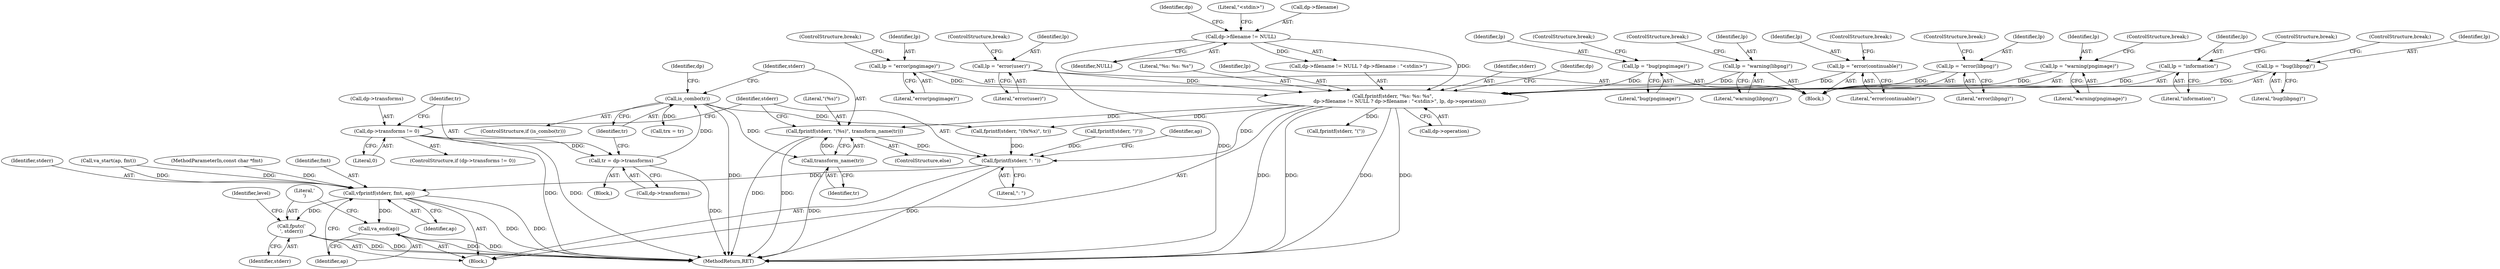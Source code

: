 digraph "0_Android_9d4853418ab2f754c2b63e091c29c5529b8b86ca_22@API" {
"1000276" [label="(Call,fprintf(stderr, \"(%s)\", transform_name(tr)))"];
"1000182" [label="(Call,fprintf(stderr, \"%s: %s: %s\",\n         dp->filename != NULL ? dp->filename : \"<stdin>\", lp, dp->operation))"];
"1000186" [label="(Call,dp->filename != NULL)"];
"1000158" [label="(Call,lp = \"bug(libpng)\")"];
"1000163" [label="(Call,lp = \"error(pngimage)\")"];
"1000168" [label="(Call,lp = \"error(user)\")"];
"1000178" [label="(Call,lp = \"bug(pngimage)\")"];
"1000138" [label="(Call,lp = \"warning(libpng)\")"];
"1000148" [label="(Call,lp = \"error(continuable)\")"];
"1000153" [label="(Call,lp = \"error(libpng)\")"];
"1000143" [label="(Call,lp = \"warning(pngimage)\")"];
"1000133" [label="(Call,lp = \"information\")"];
"1000279" [label="(Call,transform_name(tr))"];
"1000213" [label="(Call,is_combo(tr))"];
"1000207" [label="(Call,tr = dp->transforms)"];
"1000200" [label="(Call,dp->transforms != 0)"];
"1000281" [label="(Call,fprintf(stderr, \": \"))"];
"1000287" [label="(Call,vfprintf(stderr, fmt, ap))"];
"1000291" [label="(Call,va_end(ap))"];
"1000293" [label="(Call,fputc('\n', stderr))"];
"1000281" [label="(Call,fprintf(stderr, \": \"))"];
"1000192" [label="(Identifier,dp)"];
"1000183" [label="(Identifier,stderr)"];
"1000205" [label="(Block,)"];
"1000219" [label="(Identifier,dp)"];
"1000199" [label="(ControlStructure,if (dp->transforms != 0))"];
"1000291" [label="(Call,va_end(ap))"];
"1000194" [label="(Literal,\"<stdin>\")"];
"1000186" [label="(Call,dp->filename != NULL)"];
"1000285" [label="(Identifier,ap)"];
"1000208" [label="(Identifier,tr)"];
"1000133" [label="(Call,lp = \"information\")"];
"1000134" [label="(Identifier,lp)"];
"1000202" [label="(Identifier,dp)"];
"1000166" [label="(ControlStructure,break;)"];
"1000140" [label="(Literal,\"warning(libpng)\")"];
"1000227" [label="(Call,fprintf(stderr, \"(\"))"];
"1000287" [label="(Call,vfprintf(stderr, fmt, ap))"];
"1000290" [label="(Identifier,ap)"];
"1000271" [label="(Call,fprintf(stderr, \"(0x%x)\", tr))"];
"1000143" [label="(Call,lp = \"warning(pngimage)\")"];
"1000280" [label="(Identifier,tr)"];
"1000293" [label="(Call,fputc('\n', stderr))"];
"1000131" [label="(Block,)"];
"1000180" [label="(Literal,\"bug(pngimage)\")"];
"1000292" [label="(Identifier,ap)"];
"1000282" [label="(Identifier,stderr)"];
"1000151" [label="(ControlStructure,break;)"];
"1000200" [label="(Call,dp->transforms != 0)"];
"1000316" [label="(MethodReturn,RET)"];
"1000289" [label="(Identifier,fmt)"];
"1000181" [label="(ControlStructure,break;)"];
"1000185" [label="(Call,dp->filename != NULL ? dp->filename : \"<stdin>\")"];
"1000276" [label="(Call,fprintf(stderr, \"(%s)\", transform_name(tr)))"];
"1000135" [label="(Literal,\"information\")"];
"1000204" [label="(Literal,0)"];
"1000294" [label="(Literal,'\n')"];
"1000165" [label="(Literal,\"error(pngimage)\")"];
"1000164" [label="(Identifier,lp)"];
"1000171" [label="(ControlStructure,break;)"];
"1000267" [label="(Call,fprintf(stderr, \")\"))"];
"1000163" [label="(Call,lp = \"error(pngimage)\")"];
"1000288" [label="(Identifier,stderr)"];
"1000284" [label="(Call,va_start(ap, fmt))"];
"1000149" [label="(Identifier,lp)"];
"1000168" [label="(Call,lp = \"error(user)\")"];
"1000190" [label="(Identifier,NULL)"];
"1000170" [label="(Literal,\"error(user)\")"];
"1000158" [label="(Call,lp = \"bug(libpng)\")"];
"1000144" [label="(Identifier,lp)"];
"1000178" [label="(Call,lp = \"bug(pngimage)\")"];
"1000138" [label="(Call,lp = \"warning(libpng)\")"];
"1000295" [label="(Identifier,stderr)"];
"1000169" [label="(Identifier,lp)"];
"1000299" [label="(Identifier,level)"];
"1000283" [label="(Literal,\": \")"];
"1000278" [label="(Literal,\"(%s)\")"];
"1000161" [label="(ControlStructure,break;)"];
"1000139" [label="(Identifier,lp)"];
"1000150" [label="(Literal,\"error(continuable)\")"];
"1000201" [label="(Call,dp->transforms)"];
"1000145" [label="(Literal,\"warning(pngimage)\")"];
"1000153" [label="(Call,lp = \"error(libpng)\")"];
"1000209" [label="(Call,dp->transforms)"];
"1000136" [label="(ControlStructure,break;)"];
"1000107" [label="(MethodParameterIn,const char *fmt)"];
"1000155" [label="(Literal,\"error(libpng)\")"];
"1000187" [label="(Call,dp->filename)"];
"1000148" [label="(Call,lp = \"error(continuable)\")"];
"1000212" [label="(ControlStructure,if (is_combo(tr)))"];
"1000126" [label="(Block,)"];
"1000159" [label="(Identifier,lp)"];
"1000184" [label="(Literal,\"%s: %s: %s\")"];
"1000207" [label="(Call,tr = dp->transforms)"];
"1000214" [label="(Identifier,tr)"];
"1000196" [label="(Call,dp->operation)"];
"1000195" [label="(Identifier,lp)"];
"1000275" [label="(ControlStructure,else)"];
"1000141" [label="(ControlStructure,break;)"];
"1000182" [label="(Call,fprintf(stderr, \"%s: %s: %s\",\n         dp->filename != NULL ? dp->filename : \"<stdin>\", lp, dp->operation))"];
"1000156" [label="(ControlStructure,break;)"];
"1000224" [label="(Call,trx = tr)"];
"1000279" [label="(Call,transform_name(tr))"];
"1000179" [label="(Identifier,lp)"];
"1000160" [label="(Literal,\"bug(libpng)\")"];
"1000146" [label="(ControlStructure,break;)"];
"1000213" [label="(Call,is_combo(tr))"];
"1000154" [label="(Identifier,lp)"];
"1000277" [label="(Identifier,stderr)"];
"1000276" -> "1000275"  [label="AST: "];
"1000276" -> "1000279"  [label="CFG: "];
"1000277" -> "1000276"  [label="AST: "];
"1000278" -> "1000276"  [label="AST: "];
"1000279" -> "1000276"  [label="AST: "];
"1000282" -> "1000276"  [label="CFG: "];
"1000276" -> "1000316"  [label="DDG: "];
"1000276" -> "1000316"  [label="DDG: "];
"1000182" -> "1000276"  [label="DDG: "];
"1000279" -> "1000276"  [label="DDG: "];
"1000276" -> "1000281"  [label="DDG: "];
"1000182" -> "1000126"  [label="AST: "];
"1000182" -> "1000196"  [label="CFG: "];
"1000183" -> "1000182"  [label="AST: "];
"1000184" -> "1000182"  [label="AST: "];
"1000185" -> "1000182"  [label="AST: "];
"1000195" -> "1000182"  [label="AST: "];
"1000196" -> "1000182"  [label="AST: "];
"1000202" -> "1000182"  [label="CFG: "];
"1000182" -> "1000316"  [label="DDG: "];
"1000182" -> "1000316"  [label="DDG: "];
"1000182" -> "1000316"  [label="DDG: "];
"1000182" -> "1000316"  [label="DDG: "];
"1000186" -> "1000182"  [label="DDG: "];
"1000158" -> "1000182"  [label="DDG: "];
"1000163" -> "1000182"  [label="DDG: "];
"1000168" -> "1000182"  [label="DDG: "];
"1000178" -> "1000182"  [label="DDG: "];
"1000138" -> "1000182"  [label="DDG: "];
"1000148" -> "1000182"  [label="DDG: "];
"1000153" -> "1000182"  [label="DDG: "];
"1000143" -> "1000182"  [label="DDG: "];
"1000133" -> "1000182"  [label="DDG: "];
"1000182" -> "1000227"  [label="DDG: "];
"1000182" -> "1000271"  [label="DDG: "];
"1000182" -> "1000281"  [label="DDG: "];
"1000186" -> "1000185"  [label="AST: "];
"1000186" -> "1000190"  [label="CFG: "];
"1000187" -> "1000186"  [label="AST: "];
"1000190" -> "1000186"  [label="AST: "];
"1000192" -> "1000186"  [label="CFG: "];
"1000194" -> "1000186"  [label="CFG: "];
"1000186" -> "1000316"  [label="DDG: "];
"1000186" -> "1000185"  [label="DDG: "];
"1000158" -> "1000131"  [label="AST: "];
"1000158" -> "1000160"  [label="CFG: "];
"1000159" -> "1000158"  [label="AST: "];
"1000160" -> "1000158"  [label="AST: "];
"1000161" -> "1000158"  [label="CFG: "];
"1000163" -> "1000131"  [label="AST: "];
"1000163" -> "1000165"  [label="CFG: "];
"1000164" -> "1000163"  [label="AST: "];
"1000165" -> "1000163"  [label="AST: "];
"1000166" -> "1000163"  [label="CFG: "];
"1000168" -> "1000131"  [label="AST: "];
"1000168" -> "1000170"  [label="CFG: "];
"1000169" -> "1000168"  [label="AST: "];
"1000170" -> "1000168"  [label="AST: "];
"1000171" -> "1000168"  [label="CFG: "];
"1000178" -> "1000131"  [label="AST: "];
"1000178" -> "1000180"  [label="CFG: "];
"1000179" -> "1000178"  [label="AST: "];
"1000180" -> "1000178"  [label="AST: "];
"1000181" -> "1000178"  [label="CFG: "];
"1000138" -> "1000131"  [label="AST: "];
"1000138" -> "1000140"  [label="CFG: "];
"1000139" -> "1000138"  [label="AST: "];
"1000140" -> "1000138"  [label="AST: "];
"1000141" -> "1000138"  [label="CFG: "];
"1000148" -> "1000131"  [label="AST: "];
"1000148" -> "1000150"  [label="CFG: "];
"1000149" -> "1000148"  [label="AST: "];
"1000150" -> "1000148"  [label="AST: "];
"1000151" -> "1000148"  [label="CFG: "];
"1000153" -> "1000131"  [label="AST: "];
"1000153" -> "1000155"  [label="CFG: "];
"1000154" -> "1000153"  [label="AST: "];
"1000155" -> "1000153"  [label="AST: "];
"1000156" -> "1000153"  [label="CFG: "];
"1000143" -> "1000131"  [label="AST: "];
"1000143" -> "1000145"  [label="CFG: "];
"1000144" -> "1000143"  [label="AST: "];
"1000145" -> "1000143"  [label="AST: "];
"1000146" -> "1000143"  [label="CFG: "];
"1000133" -> "1000131"  [label="AST: "];
"1000133" -> "1000135"  [label="CFG: "];
"1000134" -> "1000133"  [label="AST: "];
"1000135" -> "1000133"  [label="AST: "];
"1000136" -> "1000133"  [label="CFG: "];
"1000279" -> "1000280"  [label="CFG: "];
"1000280" -> "1000279"  [label="AST: "];
"1000279" -> "1000316"  [label="DDG: "];
"1000213" -> "1000279"  [label="DDG: "];
"1000213" -> "1000212"  [label="AST: "];
"1000213" -> "1000214"  [label="CFG: "];
"1000214" -> "1000213"  [label="AST: "];
"1000219" -> "1000213"  [label="CFG: "];
"1000277" -> "1000213"  [label="CFG: "];
"1000213" -> "1000316"  [label="DDG: "];
"1000207" -> "1000213"  [label="DDG: "];
"1000213" -> "1000224"  [label="DDG: "];
"1000213" -> "1000271"  [label="DDG: "];
"1000207" -> "1000205"  [label="AST: "];
"1000207" -> "1000209"  [label="CFG: "];
"1000208" -> "1000207"  [label="AST: "];
"1000209" -> "1000207"  [label="AST: "];
"1000214" -> "1000207"  [label="CFG: "];
"1000207" -> "1000316"  [label="DDG: "];
"1000200" -> "1000207"  [label="DDG: "];
"1000200" -> "1000199"  [label="AST: "];
"1000200" -> "1000204"  [label="CFG: "];
"1000201" -> "1000200"  [label="AST: "];
"1000204" -> "1000200"  [label="AST: "];
"1000208" -> "1000200"  [label="CFG: "];
"1000282" -> "1000200"  [label="CFG: "];
"1000200" -> "1000316"  [label="DDG: "];
"1000200" -> "1000316"  [label="DDG: "];
"1000281" -> "1000126"  [label="AST: "];
"1000281" -> "1000283"  [label="CFG: "];
"1000282" -> "1000281"  [label="AST: "];
"1000283" -> "1000281"  [label="AST: "];
"1000285" -> "1000281"  [label="CFG: "];
"1000281" -> "1000316"  [label="DDG: "];
"1000267" -> "1000281"  [label="DDG: "];
"1000271" -> "1000281"  [label="DDG: "];
"1000281" -> "1000287"  [label="DDG: "];
"1000287" -> "1000126"  [label="AST: "];
"1000287" -> "1000290"  [label="CFG: "];
"1000288" -> "1000287"  [label="AST: "];
"1000289" -> "1000287"  [label="AST: "];
"1000290" -> "1000287"  [label="AST: "];
"1000292" -> "1000287"  [label="CFG: "];
"1000287" -> "1000316"  [label="DDG: "];
"1000287" -> "1000316"  [label="DDG: "];
"1000284" -> "1000287"  [label="DDG: "];
"1000284" -> "1000287"  [label="DDG: "];
"1000107" -> "1000287"  [label="DDG: "];
"1000287" -> "1000291"  [label="DDG: "];
"1000287" -> "1000293"  [label="DDG: "];
"1000291" -> "1000126"  [label="AST: "];
"1000291" -> "1000292"  [label="CFG: "];
"1000292" -> "1000291"  [label="AST: "];
"1000294" -> "1000291"  [label="CFG: "];
"1000291" -> "1000316"  [label="DDG: "];
"1000291" -> "1000316"  [label="DDG: "];
"1000293" -> "1000126"  [label="AST: "];
"1000293" -> "1000295"  [label="CFG: "];
"1000294" -> "1000293"  [label="AST: "];
"1000295" -> "1000293"  [label="AST: "];
"1000299" -> "1000293"  [label="CFG: "];
"1000293" -> "1000316"  [label="DDG: "];
"1000293" -> "1000316"  [label="DDG: "];
}
